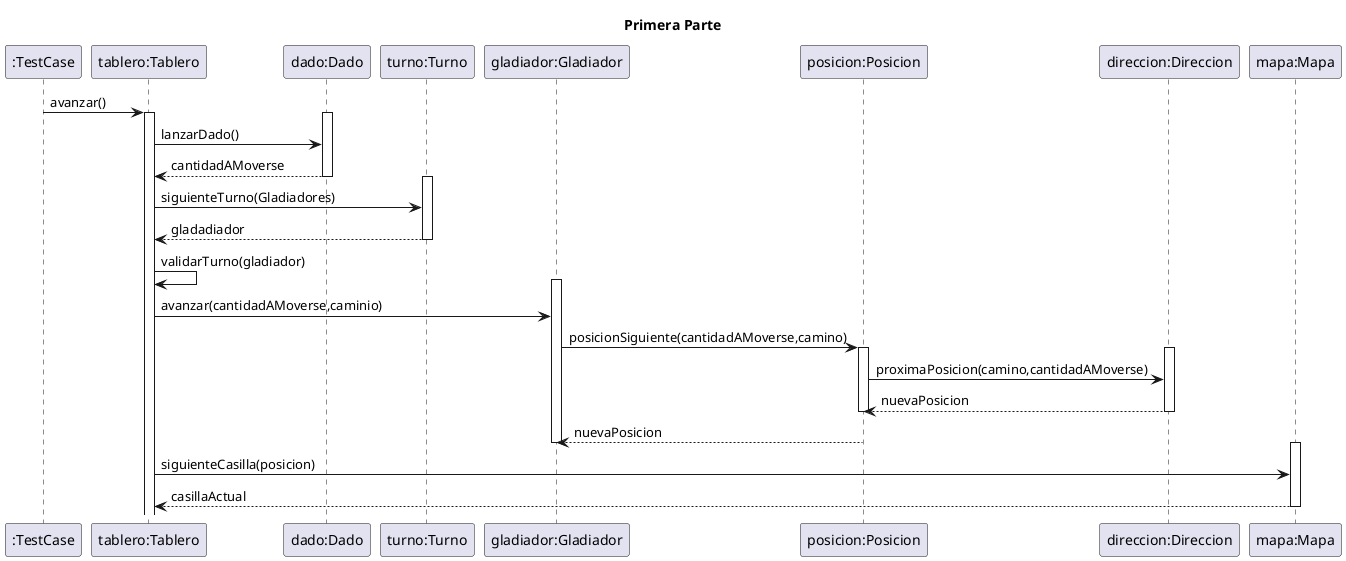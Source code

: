 @startuml

title Primera Parte



":TestCase" ->"tablero:Tablero":avanzar()
activate "tablero:Tablero"

activate "dado:Dado"
"tablero:Tablero" -> "dado:Dado":lanzarDado()
"dado:Dado" -->"tablero:Tablero":cantidadAMoverse
deactivate "dado:Dado"

activate "turno:Turno"
"tablero:Tablero" -> "turno:Turno":siguienteTurno(Gladiadores)
"turno:Turno" --> "tablero:Tablero":gladadiador
deactivate "turno:Turno"


"tablero:Tablero"->"tablero:Tablero":validarTurno(gladiador)

activate "gladiador:Gladiador"
"tablero:Tablero"-> "gladiador:Gladiador":avanzar(cantidadAMoverse,caminio)
"gladiador:Gladiador"-> "posicion:Posicion":posicionSiguiente(cantidadAMoverse,camino)

activate "posicion:Posicion"
activate "direccion:Direccion"
"posicion:Posicion" -> "direccion:Direccion":proximaPosicion(camino,cantidadAMoverse)
"direccion:Direccion" --> "posicion:Posicion":nuevaPosicion
deactivate "direccion:Direccion"
deactivate "posicion:Posicion"

"posicion:Posicion"--> "gladiador:Gladiador":nuevaPosicion
deactivate "gladiador:Gladiador"

activate "mapa:Mapa"
"tablero:Tablero" -> "mapa:Mapa":siguienteCasilla(posicion)
"mapa:Mapa" -->"tablero:Tablero":casillaActual
deactivate "mapa:Mapa"

@enduml